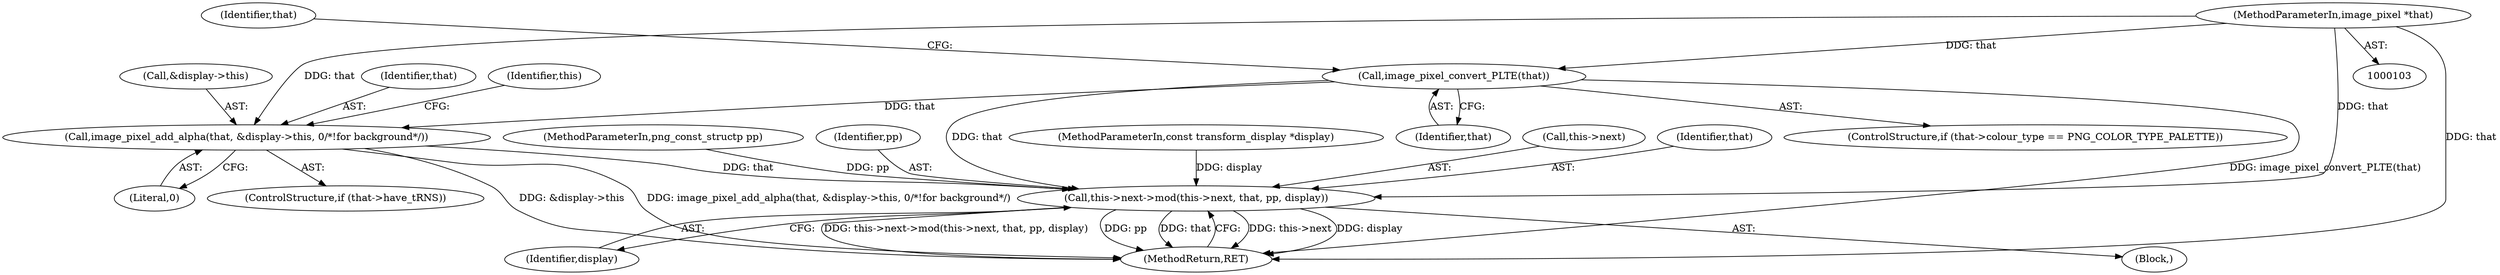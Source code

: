 digraph "0_Android_9d4853418ab2f754c2b63e091c29c5529b8b86ca_67@pointer" {
"1000137" [label="(Call,image_pixel_add_alpha(that, &display->this, 0/*!for background*/))"];
"1000115" [label="(Call,image_pixel_convert_PLTE(that))"];
"1000105" [label="(MethodParameterIn,image_pixel *that)"];
"1000144" [label="(Call,this->next->mod(this->next, that, pp, display))"];
"1000150" [label="(Identifier,display)"];
"1000105" [label="(MethodParameterIn,image_pixel *that)"];
"1000116" [label="(Identifier,that)"];
"1000145" [label="(Call,this->next)"];
"1000135" [label="(Identifier,that)"];
"1000143" [label="(Literal,0)"];
"1000133" [label="(ControlStructure,if (that->have_tRNS))"];
"1000138" [label="(Identifier,that)"];
"1000148" [label="(Identifier,that)"];
"1000151" [label="(MethodReturn,RET)"];
"1000108" [label="(Block,)"];
"1000146" [label="(Identifier,this)"];
"1000139" [label="(Call,&display->this)"];
"1000106" [label="(MethodParameterIn,png_const_structp pp)"];
"1000149" [label="(Identifier,pp)"];
"1000137" [label="(Call,image_pixel_add_alpha(that, &display->this, 0/*!for background*/))"];
"1000115" [label="(Call,image_pixel_convert_PLTE(that))"];
"1000144" [label="(Call,this->next->mod(this->next, that, pp, display))"];
"1000109" [label="(ControlStructure,if (that->colour_type == PNG_COLOR_TYPE_PALETTE))"];
"1000107" [label="(MethodParameterIn,const transform_display *display)"];
"1000137" -> "1000133"  [label="AST: "];
"1000137" -> "1000143"  [label="CFG: "];
"1000138" -> "1000137"  [label="AST: "];
"1000139" -> "1000137"  [label="AST: "];
"1000143" -> "1000137"  [label="AST: "];
"1000146" -> "1000137"  [label="CFG: "];
"1000137" -> "1000151"  [label="DDG: &display->this"];
"1000137" -> "1000151"  [label="DDG: image_pixel_add_alpha(that, &display->this, 0/*!for background*/)"];
"1000115" -> "1000137"  [label="DDG: that"];
"1000105" -> "1000137"  [label="DDG: that"];
"1000137" -> "1000144"  [label="DDG: that"];
"1000115" -> "1000109"  [label="AST: "];
"1000115" -> "1000116"  [label="CFG: "];
"1000116" -> "1000115"  [label="AST: "];
"1000135" -> "1000115"  [label="CFG: "];
"1000115" -> "1000151"  [label="DDG: image_pixel_convert_PLTE(that)"];
"1000105" -> "1000115"  [label="DDG: that"];
"1000115" -> "1000144"  [label="DDG: that"];
"1000105" -> "1000103"  [label="AST: "];
"1000105" -> "1000151"  [label="DDG: that"];
"1000105" -> "1000144"  [label="DDG: that"];
"1000144" -> "1000108"  [label="AST: "];
"1000144" -> "1000150"  [label="CFG: "];
"1000145" -> "1000144"  [label="AST: "];
"1000148" -> "1000144"  [label="AST: "];
"1000149" -> "1000144"  [label="AST: "];
"1000150" -> "1000144"  [label="AST: "];
"1000151" -> "1000144"  [label="CFG: "];
"1000144" -> "1000151"  [label="DDG: this->next"];
"1000144" -> "1000151"  [label="DDG: display"];
"1000144" -> "1000151"  [label="DDG: this->next->mod(this->next, that, pp, display)"];
"1000144" -> "1000151"  [label="DDG: pp"];
"1000144" -> "1000151"  [label="DDG: that"];
"1000106" -> "1000144"  [label="DDG: pp"];
"1000107" -> "1000144"  [label="DDG: display"];
}
